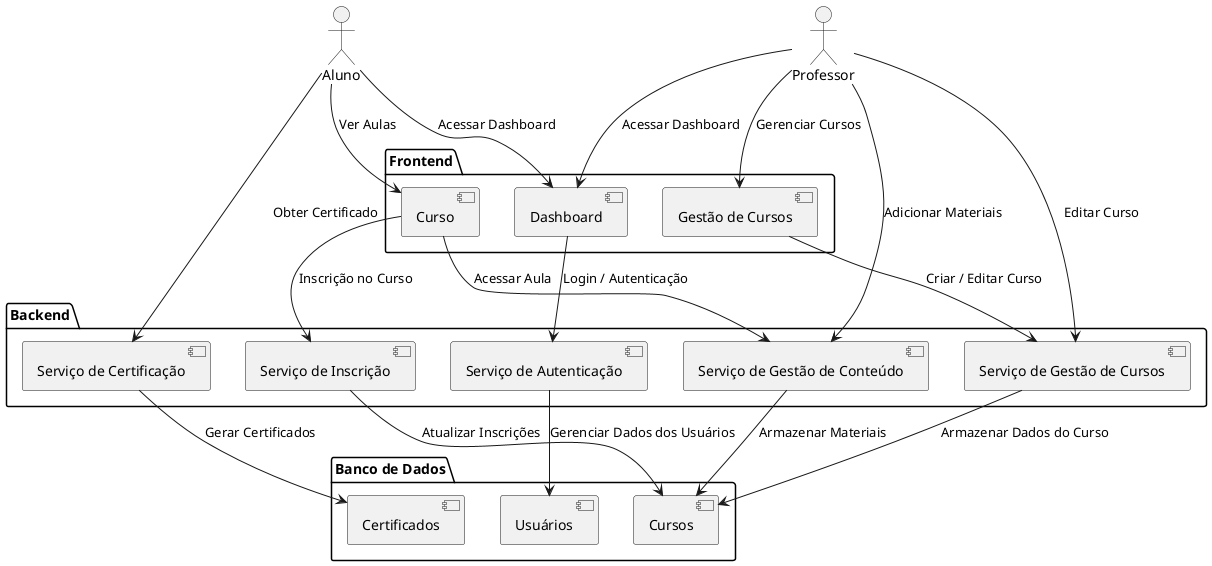 @startuml
actor "Aluno" as Aluno
actor "Professor" as Professor

package "Frontend" {
  [Dashboard]
  [Curso]
  [Gestão de Cursos]
}

package "Backend" {
  [Serviço de Autenticação]
  [Serviço de Gestão de Cursos]
  [Serviço de Gestão de Conteúdo]
  [Serviço de Inscrição]
  [Serviço de Certificação]
}

package "Banco de Dados" {
  [Usuários]
  [Cursos]
  [Certificados]
}

Aluno --> [Dashboard] : "Acessar Dashboard"
Aluno --> [Curso] : "Ver Aulas"
Professor --> [Dashboard] : "Acessar Dashboard"
Professor --> [Gestão de Cursos] : "Gerenciar Cursos"

[Dashboard] --> [Serviço de Autenticação] : "Login / Autenticação"
[Curso] --> [Serviço de Gestão de Conteúdo] : "Acessar Aula"
[Curso] --> [Serviço de Inscrição] : "Inscrição no Curso"
[Gestão de Cursos] --> [Serviço de Gestão de Cursos] : "Criar / Editar Curso"

[Serviço de Autenticação] --> [Usuários] : "Gerenciar Dados dos Usuários"
[Serviço de Gestão de Cursos] --> [Cursos] : "Armazenar Dados do Curso"
[Serviço de Gestão de Conteúdo] --> [Cursos] : "Armazenar Materiais"
[Serviço de Inscrição] --> [Cursos] : "Atualizar Inscrições"
[Serviço de Certificação] --> [Certificados] : "Gerar Certificados"

Aluno --> [Serviço de Certificação] : "Obter Certificado"
Professor --> [Serviço de Gestão de Cursos] : "Editar Curso"
Professor --> [Serviço de Gestão de Conteúdo] : "Adicionar Materiais"

@enduml
